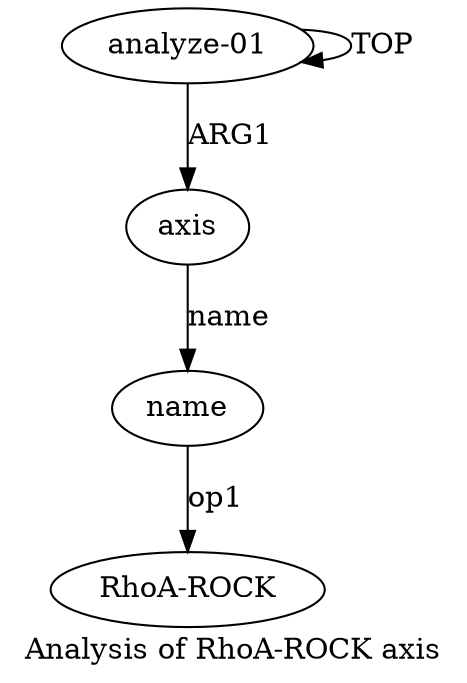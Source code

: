 digraph  {
	graph [label="Analysis of RhoA-ROCK axis"];
	node [label="\N"];
	a1	 [color=black,
		gold_ind=1,
		gold_label=axis,
		label=axis,
		test_ind=1,
		test_label=axis];
	a2	 [color=black,
		gold_ind=2,
		gold_label=name,
		label=name,
		test_ind=2,
		test_label=name];
	a1 -> a2 [key=0,
	color=black,
	gold_label=name,
	label=name,
	test_label=name];
a0 [color=black,
	gold_ind=0,
	gold_label="analyze-01",
	label="analyze-01",
	test_ind=0,
	test_label="analyze-01"];
a0 -> a1 [key=0,
color=black,
gold_label=ARG1,
label=ARG1,
test_label=ARG1];
a0 -> a0 [key=0,
color=black,
gold_label=TOP,
label=TOP,
test_label=TOP];
"a2 RhoA-ROCK" [color=black,
gold_ind=-1,
gold_label="RhoA-ROCK",
label="RhoA-ROCK",
test_ind=-1,
test_label="RhoA-ROCK"];
a2 -> "a2 RhoA-ROCK" [key=0,
color=black,
gold_label=op1,
label=op1,
test_label=op1];
}
